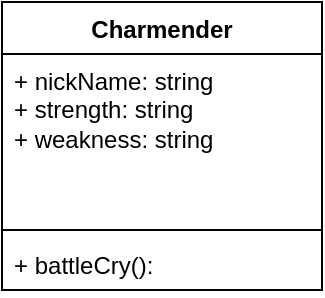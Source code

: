 <mxfile version="26.0.13">
  <diagram name="Pagina-1" id="HumRpqiBJJLHT0RVWWqW">
    <mxGraphModel dx="1674" dy="772" grid="1" gridSize="10" guides="1" tooltips="1" connect="1" arrows="1" fold="1" page="1" pageScale="1" pageWidth="827" pageHeight="1169" math="0" shadow="0">
      <root>
        <mxCell id="0" />
        <mxCell id="1" parent="0" />
        <mxCell id="bTouBWB0FwcqAVvpLUJY-1" value="Charmender" style="swimlane;fontStyle=1;align=center;verticalAlign=top;childLayout=stackLayout;horizontal=1;startSize=26;horizontalStack=0;resizeParent=1;resizeParentMax=0;resizeLast=0;collapsible=1;marginBottom=0;whiteSpace=wrap;html=1;" parent="1" vertex="1">
          <mxGeometry x="254" y="210" width="160" height="144" as="geometry" />
        </mxCell>
        <mxCell id="bTouBWB0FwcqAVvpLUJY-2" value="+ nickName: string&lt;div&gt;+&amp;nbsp;strength: string&lt;/div&gt;&lt;div&gt;+ weakness: string&lt;/div&gt;" style="text;strokeColor=none;fillColor=none;align=left;verticalAlign=top;spacingLeft=4;spacingRight=4;overflow=hidden;rotatable=0;points=[[0,0.5],[1,0.5]];portConstraint=eastwest;whiteSpace=wrap;html=1;" parent="bTouBWB0FwcqAVvpLUJY-1" vertex="1">
          <mxGeometry y="26" width="160" height="84" as="geometry" />
        </mxCell>
        <mxCell id="bTouBWB0FwcqAVvpLUJY-3" value="" style="line;strokeWidth=1;fillColor=none;align=left;verticalAlign=middle;spacingTop=-1;spacingLeft=3;spacingRight=3;rotatable=0;labelPosition=right;points=[];portConstraint=eastwest;strokeColor=inherit;" parent="bTouBWB0FwcqAVvpLUJY-1" vertex="1">
          <mxGeometry y="110" width="160" height="8" as="geometry" />
        </mxCell>
        <mxCell id="bTouBWB0FwcqAVvpLUJY-4" value="+ battleCry():&amp;nbsp;" style="text;strokeColor=none;fillColor=none;align=left;verticalAlign=top;spacingLeft=4;spacingRight=4;overflow=hidden;rotatable=0;points=[[0,0.5],[1,0.5]];portConstraint=eastwest;whiteSpace=wrap;html=1;" parent="bTouBWB0FwcqAVvpLUJY-1" vertex="1">
          <mxGeometry y="118" width="160" height="26" as="geometry" />
        </mxCell>
      </root>
    </mxGraphModel>
  </diagram>
</mxfile>
